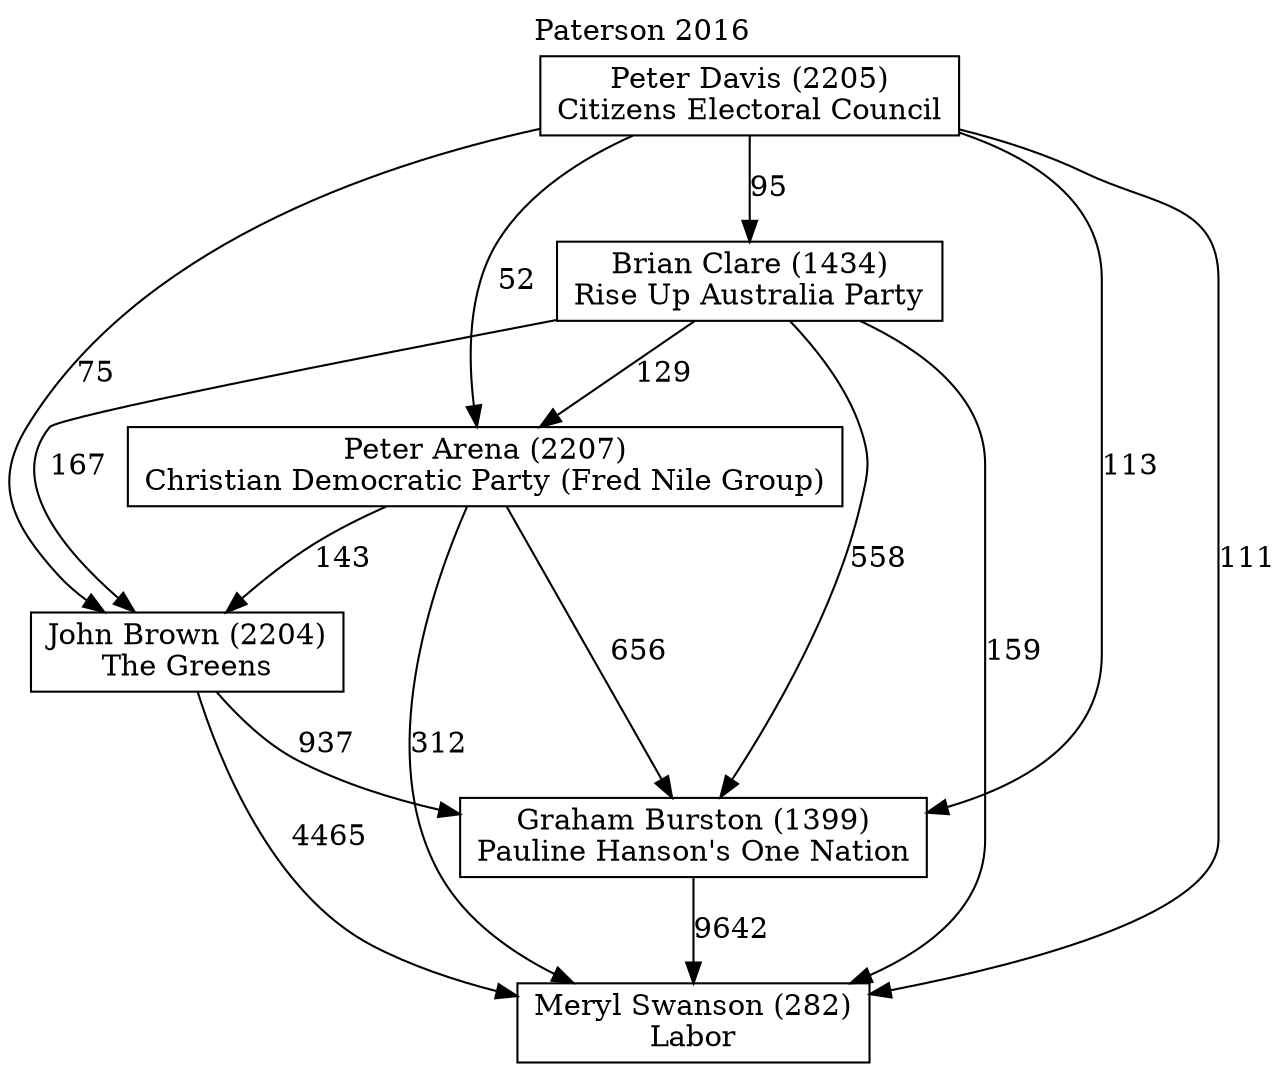 // House preference flow
digraph "Meryl Swanson (282)_Paterson_2016" {
	graph [label="Paterson 2016" labelloc=t mclimit=10]
	node [shape=box]
	"Brian Clare (1434)" [label="Brian Clare (1434)
Rise Up Australia Party"]
	"Graham Burston (1399)" [label="Graham Burston (1399)
Pauline Hanson's One Nation"]
	"John Brown (2204)" [label="John Brown (2204)
The Greens"]
	"Meryl Swanson (282)" [label="Meryl Swanson (282)
Labor"]
	"Peter Arena (2207)" [label="Peter Arena (2207)
Christian Democratic Party (Fred Nile Group)"]
	"Peter Davis (2205)" [label="Peter Davis (2205)
Citizens Electoral Council"]
	"Brian Clare (1434)" -> "Graham Burston (1399)" [label=558]
	"Brian Clare (1434)" -> "John Brown (2204)" [label=167]
	"Brian Clare (1434)" -> "Meryl Swanson (282)" [label=159]
	"Brian Clare (1434)" -> "Peter Arena (2207)" [label=129]
	"Graham Burston (1399)" -> "Meryl Swanson (282)" [label=9642]
	"John Brown (2204)" -> "Graham Burston (1399)" [label=937]
	"John Brown (2204)" -> "Meryl Swanson (282)" [label=4465]
	"Peter Arena (2207)" -> "Graham Burston (1399)" [label=656]
	"Peter Arena (2207)" -> "John Brown (2204)" [label=143]
	"Peter Arena (2207)" -> "Meryl Swanson (282)" [label=312]
	"Peter Davis (2205)" -> "Brian Clare (1434)" [label=95]
	"Peter Davis (2205)" -> "Graham Burston (1399)" [label=113]
	"Peter Davis (2205)" -> "John Brown (2204)" [label=75]
	"Peter Davis (2205)" -> "Meryl Swanson (282)" [label=111]
	"Peter Davis (2205)" -> "Peter Arena (2207)" [label=52]
}
